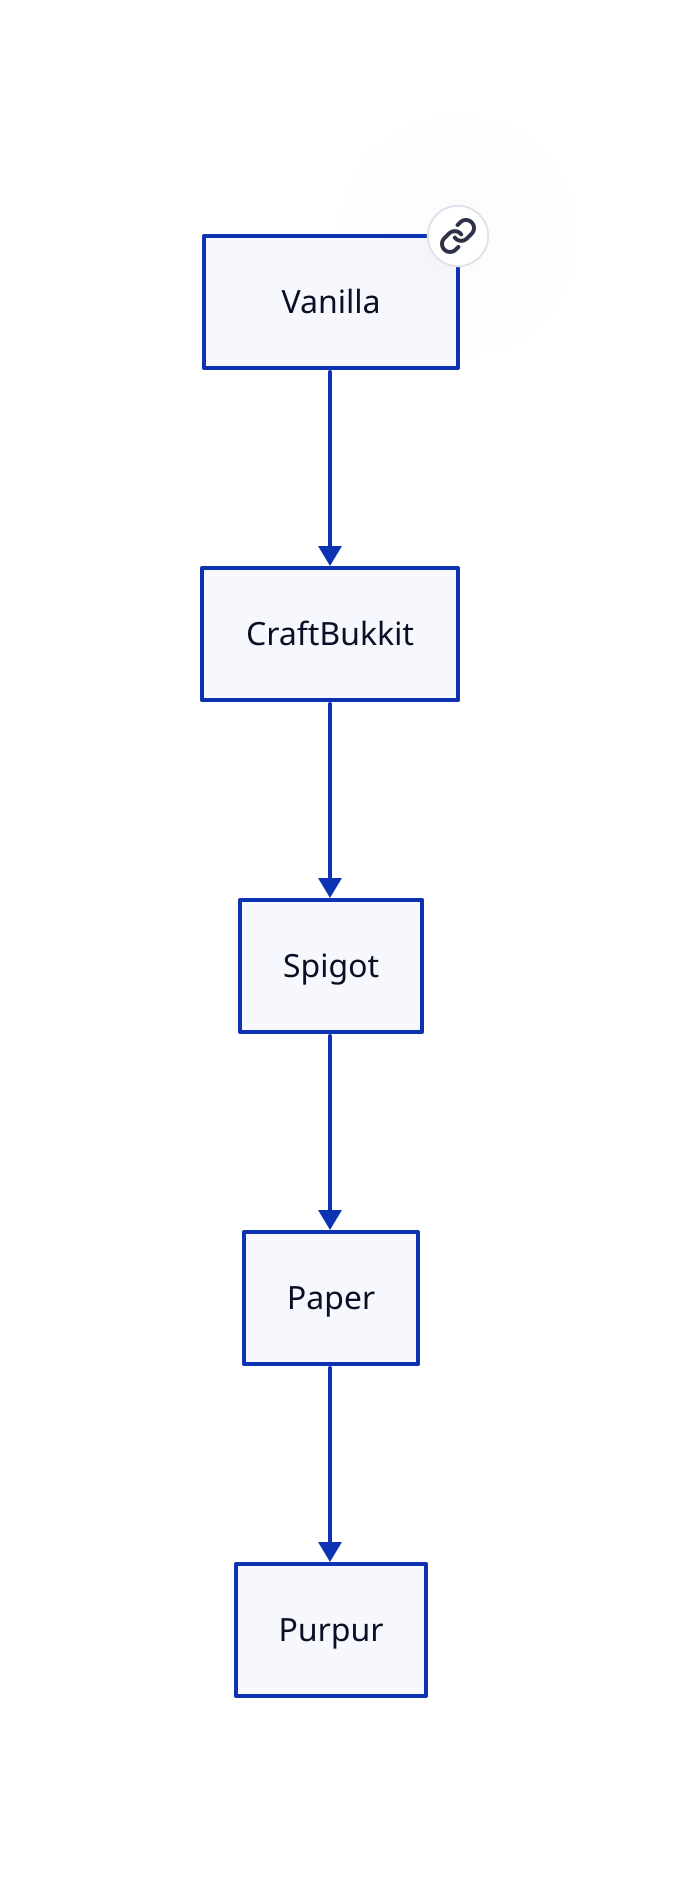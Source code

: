 Vanilla -> CraftBukkit
CraftBukkit -> Spigot
Spigot -> Paper
Paper -> Purpur

Vanilla: { link: https://www.minecraft.net/en-us/download/server }
